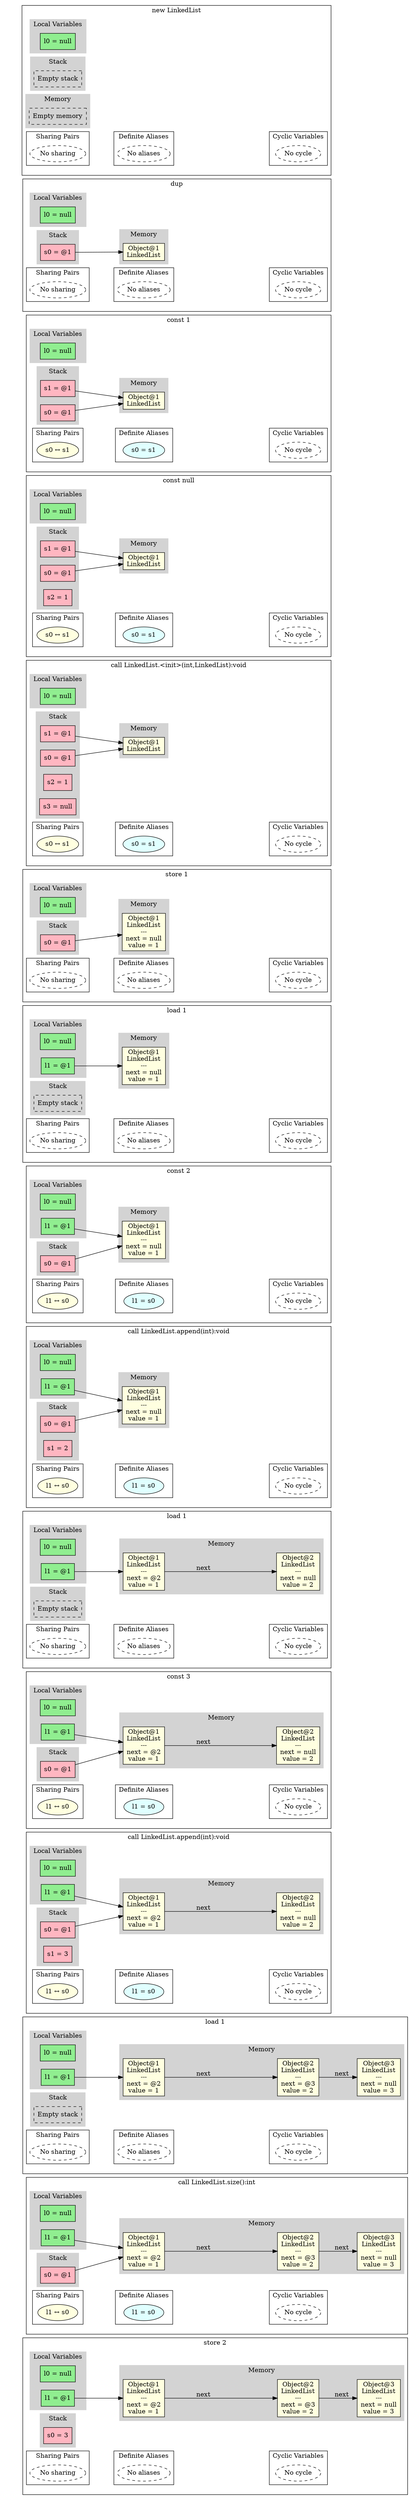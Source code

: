 digraph MemoryGraph {
 node [shape=box, style=filled, fillcolor=lightblue];
 rankdir=LR;

 // Invisible anchor subgraph
 subgraph cluster_anchor {
 style=invis;
 anchor [style=invis, shape=point, width=0, height=0];
 }

 // Starting point for subgraph ordering
 anchor_start [style=invis, shape=point];

 anchor_57148370827739 [style=invis, shape=point];
 anchor_start -> anchor_57148370827739 [style=invis];
 anchor_start = anchor_57148370827739;

 subgraph cluster_57148370827739 {
 anchor_57148370827739 [style=invis];
 label="new LinkedList";
 subgraph cluster_locals_57148370827739 {
 label="Local Variables";
 style=filled;
 color=lightgrey;
 node [style=filled, fillcolor=lightgreen];
 "l0_57148370827739" [label="l0 = null"];
 }

 subgraph cluster_stack_57148370827739 {
 label="Stack";
 style=filled;
 color=lightgrey;
 node [style=filled, fillcolor=lightpink];
 "empty_stack_57148370827739" [label="Empty stack", style=dashed, fillcolor=white];
 }

 subgraph cluster_memory_57148370827739 {
 label="Memory";
 style=filled;
 color=lightgrey;
 node [style=filled, fillcolor=lightyellow];
 "empty_memory_57148370827739" [label="Empty memory", style=dashed, fillcolor=white];
 }


 // Sharing pairs
 subgraph cluster_sharing_57148370827739 {
 label="Sharing Pairs";
 node [shape=ellipse, style=filled, fillcolor=lightyellow];
 "empty_sharing_57148370827739" [label="No sharing", style=dashed, fillcolor=white];
 }

    // Alias pairs
    subgraph cluster_aliases_57148370827739 {
      label="Definite Aliases";
      node [shape=ellipse, style=filled, fillcolor=lightcyan];
      "empty_alias_57148370827739" [label="No aliases", style=dashed, fillcolor=white];
    }

 // Cyclic variables
 subgraph cluster_cyclic_57148370827739 {
 label="Cyclic Variables";
 node [shape=ellipse];
 "empty_cyclic_57148370827739" [label="No cycle", style=dashed, fillcolor=white];
 }
 // Invisible edge for horizontal alignment
 "empty_sharing_57148370827739" -> "empty_alias_57148370827739" [style=invis, weight=10];
 // Invisible edge for horizontal alignment
 "empty_alias_57148370827739" -> "empty_cyclic_57148370827739" [style=invis, weight=10];
 }
 anchor_57148372139760 [style=invis, shape=point];
 anchor_start -> anchor_57148372139760 [style=invis];
 anchor_start = anchor_57148372139760;

 subgraph cluster_57148372139760 {
 anchor_57148372139760 [style=invis];
 label="dup";
 subgraph cluster_locals_57148372139760 {
 label="Local Variables";
 style=filled;
 color=lightgrey;
 node [style=filled, fillcolor=lightgreen];
 "l0_57148372139760" [label="l0 = null"];
 }

 subgraph cluster_stack_57148372139760 {
 label="Stack";
 style=filled;
 color=lightgrey;
 node [style=filled, fillcolor=lightpink];
 "s0_57148372139760" [label="s0 = @1"];
 }

 subgraph cluster_memory_57148372139760 {
 label="Memory";
 style=filled;
 color=lightgrey;
 node [style=filled, fillcolor=lightyellow];
 "obj1_57148372139760" [label="Object@1\nLinkedList"];
 }

 "s0_57148372139760" -> "obj1_57148372139760";

 // Sharing pairs
 subgraph cluster_sharing_57148372139760 {
 label="Sharing Pairs";
 node [shape=ellipse, style=filled, fillcolor=lightyellow];
 "empty_sharing_57148372139760" [label="No sharing", style=dashed, fillcolor=white];
 }

    // Alias pairs
    subgraph cluster_aliases_57148372139760 {
      label="Definite Aliases";
      node [shape=ellipse, style=filled, fillcolor=lightcyan];
      "empty_alias_57148372139760" [label="No aliases", style=dashed, fillcolor=white];
    }

 // Cyclic variables
 subgraph cluster_cyclic_57148372139760 {
 label="Cyclic Variables";
 node [shape=ellipse];
 "empty_cyclic_57148372139760" [label="No cycle", style=dashed, fillcolor=white];
 }
 // Invisible edge for horizontal alignment
 "empty_sharing_57148372139760" -> "empty_alias_57148372139760" [style=invis, weight=10];
 // Invisible edge for horizontal alignment
 "empty_alias_57148372139760" -> "empty_cyclic_57148372139760" [style=invis, weight=10];
 }
 anchor_57148373016938 [style=invis, shape=point];
 anchor_start -> anchor_57148373016938 [style=invis];
 anchor_start = anchor_57148373016938;

 subgraph cluster_57148373016938 {
 anchor_57148373016938 [style=invis];
 label="const 1";
 subgraph cluster_locals_57148373016938 {
 label="Local Variables";
 style=filled;
 color=lightgrey;
 node [style=filled, fillcolor=lightgreen];
 "l0_57148373016938" [label="l0 = null"];
 }

 subgraph cluster_stack_57148373016938 {
 label="Stack";
 style=filled;
 color=lightgrey;
 node [style=filled, fillcolor=lightpink];
 "s0_57148373016938" [label="s0 = @1"];
 "s1_57148373016938" [label="s1 = @1"];
 }

 subgraph cluster_memory_57148373016938 {
 label="Memory";
 style=filled;
 color=lightgrey;
 node [style=filled, fillcolor=lightyellow];
 "obj1_57148373016938" [label="Object@1\nLinkedList"];
 }

 "s0_57148373016938" -> "obj1_57148373016938";
 "s1_57148373016938" -> "obj1_57148373016938";

 // Sharing pairs
 subgraph cluster_sharing_57148373016938 {
 label="Sharing Pairs";
 node [shape=ellipse, style=filled, fillcolor=lightyellow];
 "pair0_57148373016938" [label="s0 ↔ s1"];
 }

    // Alias pairs
    subgraph cluster_aliases_57148373016938 {
      label="Definite Aliases";
      node [shape=ellipse, style=filled, fillcolor=lightcyan];
      "alias0_57148373016938" [label="s0 = s1"];
    }

 // Cyclic variables
 subgraph cluster_cyclic_57148373016938 {
 label="Cyclic Variables";
 node [shape=ellipse];
 "empty_cyclic_57148373016938" [label="No cycle", style=dashed, fillcolor=white];
 }
 // Invisible edge for horizontal alignment
 "pair0_57148373016938" -> "alias0_57148373016938" [style=invis, weight=10];
 // Invisible edge for horizontal alignment
 "alias0_57148373016938" -> "empty_cyclic_57148373016938" [style=invis, weight=10];
 }
 anchor_57148378845990 [style=invis, shape=point];
 anchor_start -> anchor_57148378845990 [style=invis];
 anchor_start = anchor_57148378845990;

 subgraph cluster_57148378845990 {
 anchor_57148378845990 [style=invis];
 label="const null";
 subgraph cluster_locals_57148378845990 {
 label="Local Variables";
 style=filled;
 color=lightgrey;
 node [style=filled, fillcolor=lightgreen];
 "l0_57148378845990" [label="l0 = null"];
 }

 subgraph cluster_stack_57148378845990 {
 label="Stack";
 style=filled;
 color=lightgrey;
 node [style=filled, fillcolor=lightpink];
 "s0_57148378845990" [label="s0 = @1"];
 "s1_57148378845990" [label="s1 = @1"];
 "s2_57148378845990" [label="s2 = 1"];
 }

 subgraph cluster_memory_57148378845990 {
 label="Memory";
 style=filled;
 color=lightgrey;
 node [style=filled, fillcolor=lightyellow];
 "obj1_57148378845990" [label="Object@1\nLinkedList"];
 }

 "s0_57148378845990" -> "obj1_57148378845990";
 "s1_57148378845990" -> "obj1_57148378845990";

 // Sharing pairs
 subgraph cluster_sharing_57148378845990 {
 label="Sharing Pairs";
 node [shape=ellipse, style=filled, fillcolor=lightyellow];
 "pair0_57148378845990" [label="s0 ↔ s1"];
 }

    // Alias pairs
    subgraph cluster_aliases_57148378845990 {
      label="Definite Aliases";
      node [shape=ellipse, style=filled, fillcolor=lightcyan];
      "alias0_57148378845990" [label="s0 = s1"];
    }

 // Cyclic variables
 subgraph cluster_cyclic_57148378845990 {
 label="Cyclic Variables";
 node [shape=ellipse];
 "empty_cyclic_57148378845990" [label="No cycle", style=dashed, fillcolor=white];
 }
 // Invisible edge for horizontal alignment
 "pair0_57148378845990" -> "alias0_57148378845990" [style=invis, weight=10];
 // Invisible edge for horizontal alignment
 "alias0_57148378845990" -> "empty_cyclic_57148378845990" [style=invis, weight=10];
 }
 anchor_57148404108548 [style=invis, shape=point];
 anchor_start -> anchor_57148404108548 [style=invis];
 anchor_start = anchor_57148404108548;

 subgraph cluster_57148404108548 {
 anchor_57148404108548 [style=invis];
 label="call LinkedList.<init>(int,LinkedList):void";
 subgraph cluster_locals_57148404108548 {
 label="Local Variables";
 style=filled;
 color=lightgrey;
 node [style=filled, fillcolor=lightgreen];
 "l0_57148404108548" [label="l0 = null"];
 }

 subgraph cluster_stack_57148404108548 {
 label="Stack";
 style=filled;
 color=lightgrey;
 node [style=filled, fillcolor=lightpink];
 "s0_57148404108548" [label="s0 = @1"];
 "s1_57148404108548" [label="s1 = @1"];
 "s2_57148404108548" [label="s2 = 1"];
 "s3_57148404108548" [label="s3 = null"];
 }

 subgraph cluster_memory_57148404108548 {
 label="Memory";
 style=filled;
 color=lightgrey;
 node [style=filled, fillcolor=lightyellow];
 "obj1_57148404108548" [label="Object@1\nLinkedList"];
 }

 "s0_57148404108548" -> "obj1_57148404108548";
 "s1_57148404108548" -> "obj1_57148404108548";

 // Sharing pairs
 subgraph cluster_sharing_57148404108548 {
 label="Sharing Pairs";
 node [shape=ellipse, style=filled, fillcolor=lightyellow];
 "pair0_57148404108548" [label="s0 ↔ s1"];
 }

    // Alias pairs
    subgraph cluster_aliases_57148404108548 {
      label="Definite Aliases";
      node [shape=ellipse, style=filled, fillcolor=lightcyan];
      "alias0_57148404108548" [label="s0 = s1"];
    }

 // Cyclic variables
 subgraph cluster_cyclic_57148404108548 {
 label="Cyclic Variables";
 node [shape=ellipse];
 "empty_cyclic_57148404108548" [label="No cycle", style=dashed, fillcolor=white];
 }
 // Invisible edge for horizontal alignment
 "pair0_57148404108548" -> "alias0_57148404108548" [style=invis, weight=10];
 // Invisible edge for horizontal alignment
 "alias0_57148404108548" -> "empty_cyclic_57148404108548" [style=invis, weight=10];
 }
 anchor_57148409169170 [style=invis, shape=point];
 anchor_start -> anchor_57148409169170 [style=invis];
 anchor_start = anchor_57148409169170;

 subgraph cluster_57148409169170 {
 anchor_57148409169170 [style=invis];
 label="store 1";
 subgraph cluster_locals_57148409169170 {
 label="Local Variables";
 style=filled;
 color=lightgrey;
 node [style=filled, fillcolor=lightgreen];
 "l0_57148409169170" [label="l0 = null"];
 }

 subgraph cluster_stack_57148409169170 {
 label="Stack";
 style=filled;
 color=lightgrey;
 node [style=filled, fillcolor=lightpink];
 "s0_57148409169170" [label="s0 = @1"];
 }

 subgraph cluster_memory_57148409169170 {
 label="Memory";
 style=filled;
 color=lightgrey;
 node [style=filled, fillcolor=lightyellow];
 "obj1_57148409169170" [label="Object@1\nLinkedList\n---\nnext = null\nvalue = 1\n"];
 }

 "s0_57148409169170" -> "obj1_57148409169170";

 // Sharing pairs
 subgraph cluster_sharing_57148409169170 {
 label="Sharing Pairs";
 node [shape=ellipse, style=filled, fillcolor=lightyellow];
 "empty_sharing_57148409169170" [label="No sharing", style=dashed, fillcolor=white];
 }

    // Alias pairs
    subgraph cluster_aliases_57148409169170 {
      label="Definite Aliases";
      node [shape=ellipse, style=filled, fillcolor=lightcyan];
      "empty_alias_57148409169170" [label="No aliases", style=dashed, fillcolor=white];
    }

 // Cyclic variables
 subgraph cluster_cyclic_57148409169170 {
 label="Cyclic Variables";
 node [shape=ellipse];
 "empty_cyclic_57148409169170" [label="No cycle", style=dashed, fillcolor=white];
 }
 // Invisible edge for horizontal alignment
 "empty_sharing_57148409169170" -> "empty_alias_57148409169170" [style=invis, weight=10];
 // Invisible edge for horizontal alignment
 "empty_alias_57148409169170" -> "empty_cyclic_57148409169170" [style=invis, weight=10];
 }
 anchor_57148412958470 [style=invis, shape=point];
 anchor_start -> anchor_57148412958470 [style=invis];
 anchor_start = anchor_57148412958470;

 subgraph cluster_57148412958470 {
 anchor_57148412958470 [style=invis];
 label="load 1";
 subgraph cluster_locals_57148412958470 {
 label="Local Variables";
 style=filled;
 color=lightgrey;
 node [style=filled, fillcolor=lightgreen];
 "l0_57148412958470" [label="l0 = null"];
 "l1_57148412958470" [label="l1 = @1"];
 }

 subgraph cluster_stack_57148412958470 {
 label="Stack";
 style=filled;
 color=lightgrey;
 node [style=filled, fillcolor=lightpink];
 "empty_stack_57148412958470" [label="Empty stack", style=dashed, fillcolor=white];
 }

 subgraph cluster_memory_57148412958470 {
 label="Memory";
 style=filled;
 color=lightgrey;
 node [style=filled, fillcolor=lightyellow];
 "obj1_57148412958470" [label="Object@1\nLinkedList\n---\nnext = null\nvalue = 1\n"];
 }

 "l1_57148412958470" -> "obj1_57148412958470";

 // Sharing pairs
 subgraph cluster_sharing_57148412958470 {
 label="Sharing Pairs";
 node [shape=ellipse, style=filled, fillcolor=lightyellow];
 "empty_sharing_57148412958470" [label="No sharing", style=dashed, fillcolor=white];
 }

    // Alias pairs
    subgraph cluster_aliases_57148412958470 {
      label="Definite Aliases";
      node [shape=ellipse, style=filled, fillcolor=lightcyan];
      "empty_alias_57148412958470" [label="No aliases", style=dashed, fillcolor=white];
    }

 // Cyclic variables
 subgraph cluster_cyclic_57148412958470 {
 label="Cyclic Variables";
 node [shape=ellipse];
 "empty_cyclic_57148412958470" [label="No cycle", style=dashed, fillcolor=white];
 }
 // Invisible edge for horizontal alignment
 "empty_sharing_57148412958470" -> "empty_alias_57148412958470" [style=invis, weight=10];
 // Invisible edge for horizontal alignment
 "empty_alias_57148412958470" -> "empty_cyclic_57148412958470" [style=invis, weight=10];
 }
 anchor_57148417854004 [style=invis, shape=point];
 anchor_start -> anchor_57148417854004 [style=invis];
 anchor_start = anchor_57148417854004;

 subgraph cluster_57148417854004 {
 anchor_57148417854004 [style=invis];
 label="const 2";
 subgraph cluster_locals_57148417854004 {
 label="Local Variables";
 style=filled;
 color=lightgrey;
 node [style=filled, fillcolor=lightgreen];
 "l0_57148417854004" [label="l0 = null"];
 "l1_57148417854004" [label="l1 = @1"];
 }

 subgraph cluster_stack_57148417854004 {
 label="Stack";
 style=filled;
 color=lightgrey;
 node [style=filled, fillcolor=lightpink];
 "s0_57148417854004" [label="s0 = @1"];
 }

 subgraph cluster_memory_57148417854004 {
 label="Memory";
 style=filled;
 color=lightgrey;
 node [style=filled, fillcolor=lightyellow];
 "obj1_57148417854004" [label="Object@1\nLinkedList\n---\nnext = null\nvalue = 1\n"];
 }

 "l1_57148417854004" -> "obj1_57148417854004";
 "s0_57148417854004" -> "obj1_57148417854004";

 // Sharing pairs
 subgraph cluster_sharing_57148417854004 {
 label="Sharing Pairs";
 node [shape=ellipse, style=filled, fillcolor=lightyellow];
 "pair0_57148417854004" [label="l1 ↔ s0"];
 }

    // Alias pairs
    subgraph cluster_aliases_57148417854004 {
      label="Definite Aliases";
      node [shape=ellipse, style=filled, fillcolor=lightcyan];
      "alias0_57148417854004" [label="l1 = s0"];
    }

 // Cyclic variables
 subgraph cluster_cyclic_57148417854004 {
 label="Cyclic Variables";
 node [shape=ellipse];
 "empty_cyclic_57148417854004" [label="No cycle", style=dashed, fillcolor=white];
 }
 // Invisible edge for horizontal alignment
 "pair0_57148417854004" -> "alias0_57148417854004" [style=invis, weight=10];
 // Invisible edge for horizontal alignment
 "alias0_57148417854004" -> "empty_cyclic_57148417854004" [style=invis, weight=10];
 }
 anchor_57148490763959 [style=invis, shape=point];
 anchor_start -> anchor_57148490763959 [style=invis];
 anchor_start = anchor_57148490763959;

 subgraph cluster_57148490763959 {
 anchor_57148490763959 [style=invis];
 label="call LinkedList.append(int):void";
 subgraph cluster_locals_57148490763959 {
 label="Local Variables";
 style=filled;
 color=lightgrey;
 node [style=filled, fillcolor=lightgreen];
 "l0_57148490763959" [label="l0 = null"];
 "l1_57148490763959" [label="l1 = @1"];
 }

 subgraph cluster_stack_57148490763959 {
 label="Stack";
 style=filled;
 color=lightgrey;
 node [style=filled, fillcolor=lightpink];
 "s0_57148490763959" [label="s0 = @1"];
 "s1_57148490763959" [label="s1 = 2"];
 }

 subgraph cluster_memory_57148490763959 {
 label="Memory";
 style=filled;
 color=lightgrey;
 node [style=filled, fillcolor=lightyellow];
 "obj1_57148490763959" [label="Object@1\nLinkedList\n---\nnext = null\nvalue = 1\n"];
 }

 "l1_57148490763959" -> "obj1_57148490763959";
 "s0_57148490763959" -> "obj1_57148490763959";

 // Sharing pairs
 subgraph cluster_sharing_57148490763959 {
 label="Sharing Pairs";
 node [shape=ellipse, style=filled, fillcolor=lightyellow];
 "pair0_57148490763959" [label="l1 ↔ s0"];
 }

    // Alias pairs
    subgraph cluster_aliases_57148490763959 {
      label="Definite Aliases";
      node [shape=ellipse, style=filled, fillcolor=lightcyan];
      "alias0_57148490763959" [label="l1 = s0"];
    }

 // Cyclic variables
 subgraph cluster_cyclic_57148490763959 {
 label="Cyclic Variables";
 node [shape=ellipse];
 "empty_cyclic_57148490763959" [label="No cycle", style=dashed, fillcolor=white];
 }
 // Invisible edge for horizontal alignment
 "pair0_57148490763959" -> "alias0_57148490763959" [style=invis, weight=10];
 // Invisible edge for horizontal alignment
 "alias0_57148490763959" -> "empty_cyclic_57148490763959" [style=invis, weight=10];
 }
 anchor_57148495284133 [style=invis, shape=point];
 anchor_start -> anchor_57148495284133 [style=invis];
 anchor_start = anchor_57148495284133;

 subgraph cluster_57148495284133 {
 anchor_57148495284133 [style=invis];
 label="load 1";
 subgraph cluster_locals_57148495284133 {
 label="Local Variables";
 style=filled;
 color=lightgrey;
 node [style=filled, fillcolor=lightgreen];
 "l0_57148495284133" [label="l0 = null"];
 "l1_57148495284133" [label="l1 = @1"];
 }

 subgraph cluster_stack_57148495284133 {
 label="Stack";
 style=filled;
 color=lightgrey;
 node [style=filled, fillcolor=lightpink];
 "empty_stack_57148495284133" [label="Empty stack", style=dashed, fillcolor=white];
 }

 subgraph cluster_memory_57148495284133 {
 label="Memory";
 style=filled;
 color=lightgrey;
 node [style=filled, fillcolor=lightyellow];
 "obj1_57148495284133" [label="Object@1\nLinkedList\n---\nnext = @2\nvalue = 1\n"];
 "obj2_57148495284133" [label="Object@2\nLinkedList\n---\nnext = null\nvalue = 2\n"];
 }

 "l1_57148495284133" -> "obj1_57148495284133";
 "obj1_57148495284133" -> "obj2_57148495284133" [label="next"];

 // Sharing pairs
 subgraph cluster_sharing_57148495284133 {
 label="Sharing Pairs";
 node [shape=ellipse, style=filled, fillcolor=lightyellow];
 "empty_sharing_57148495284133" [label="No sharing", style=dashed, fillcolor=white];
 }

    // Alias pairs
    subgraph cluster_aliases_57148495284133 {
      label="Definite Aliases";
      node [shape=ellipse, style=filled, fillcolor=lightcyan];
      "empty_alias_57148495284133" [label="No aliases", style=dashed, fillcolor=white];
    }

 // Cyclic variables
 subgraph cluster_cyclic_57148495284133 {
 label="Cyclic Variables";
 node [shape=ellipse];
 "empty_cyclic_57148495284133" [label="No cycle", style=dashed, fillcolor=white];
 }
 // Invisible edge for horizontal alignment
 "empty_sharing_57148495284133" -> "empty_alias_57148495284133" [style=invis, weight=10];
 // Invisible edge for horizontal alignment
 "empty_alias_57148495284133" -> "empty_cyclic_57148495284133" [style=invis, weight=10];
 }
 anchor_57148498630739 [style=invis, shape=point];
 anchor_start -> anchor_57148498630739 [style=invis];
 anchor_start = anchor_57148498630739;

 subgraph cluster_57148498630739 {
 anchor_57148498630739 [style=invis];
 label="const 3";
 subgraph cluster_locals_57148498630739 {
 label="Local Variables";
 style=filled;
 color=lightgrey;
 node [style=filled, fillcolor=lightgreen];
 "l0_57148498630739" [label="l0 = null"];
 "l1_57148498630739" [label="l1 = @1"];
 }

 subgraph cluster_stack_57148498630739 {
 label="Stack";
 style=filled;
 color=lightgrey;
 node [style=filled, fillcolor=lightpink];
 "s0_57148498630739" [label="s0 = @1"];
 }

 subgraph cluster_memory_57148498630739 {
 label="Memory";
 style=filled;
 color=lightgrey;
 node [style=filled, fillcolor=lightyellow];
 "obj1_57148498630739" [label="Object@1\nLinkedList\n---\nnext = @2\nvalue = 1\n"];
 "obj2_57148498630739" [label="Object@2\nLinkedList\n---\nnext = null\nvalue = 2\n"];
 }

 "l1_57148498630739" -> "obj1_57148498630739";
 "s0_57148498630739" -> "obj1_57148498630739";
 "obj1_57148498630739" -> "obj2_57148498630739" [label="next"];

 // Sharing pairs
 subgraph cluster_sharing_57148498630739 {
 label="Sharing Pairs";
 node [shape=ellipse, style=filled, fillcolor=lightyellow];
 "pair0_57148498630739" [label="l1 ↔ s0"];
 }

    // Alias pairs
    subgraph cluster_aliases_57148498630739 {
      label="Definite Aliases";
      node [shape=ellipse, style=filled, fillcolor=lightcyan];
      "alias0_57148498630739" [label="l1 = s0"];
    }

 // Cyclic variables
 subgraph cluster_cyclic_57148498630739 {
 label="Cyclic Variables";
 node [shape=ellipse];
 "empty_cyclic_57148498630739" [label="No cycle", style=dashed, fillcolor=white];
 }
 // Invisible edge for horizontal alignment
 "pair0_57148498630739" -> "alias0_57148498630739" [style=invis, weight=10];
 // Invisible edge for horizontal alignment
 "alias0_57148498630739" -> "empty_cyclic_57148498630739" [style=invis, weight=10];
 }
 anchor_57148580235295 [style=invis, shape=point];
 anchor_start -> anchor_57148580235295 [style=invis];
 anchor_start = anchor_57148580235295;

 subgraph cluster_57148580235295 {
 anchor_57148580235295 [style=invis];
 label="call LinkedList.append(int):void";
 subgraph cluster_locals_57148580235295 {
 label="Local Variables";
 style=filled;
 color=lightgrey;
 node [style=filled, fillcolor=lightgreen];
 "l0_57148580235295" [label="l0 = null"];
 "l1_57148580235295" [label="l1 = @1"];
 }

 subgraph cluster_stack_57148580235295 {
 label="Stack";
 style=filled;
 color=lightgrey;
 node [style=filled, fillcolor=lightpink];
 "s0_57148580235295" [label="s0 = @1"];
 "s1_57148580235295" [label="s1 = 3"];
 }

 subgraph cluster_memory_57148580235295 {
 label="Memory";
 style=filled;
 color=lightgrey;
 node [style=filled, fillcolor=lightyellow];
 "obj1_57148580235295" [label="Object@1\nLinkedList\n---\nnext = @2\nvalue = 1\n"];
 "obj2_57148580235295" [label="Object@2\nLinkedList\n---\nnext = null\nvalue = 2\n"];
 }

 "l1_57148580235295" -> "obj1_57148580235295";
 "s0_57148580235295" -> "obj1_57148580235295";
 "obj1_57148580235295" -> "obj2_57148580235295" [label="next"];

 // Sharing pairs
 subgraph cluster_sharing_57148580235295 {
 label="Sharing Pairs";
 node [shape=ellipse, style=filled, fillcolor=lightyellow];
 "pair0_57148580235295" [label="l1 ↔ s0"];
 }

    // Alias pairs
    subgraph cluster_aliases_57148580235295 {
      label="Definite Aliases";
      node [shape=ellipse, style=filled, fillcolor=lightcyan];
      "alias0_57148580235295" [label="l1 = s0"];
    }

 // Cyclic variables
 subgraph cluster_cyclic_57148580235295 {
 label="Cyclic Variables";
 node [shape=ellipse];
 "empty_cyclic_57148580235295" [label="No cycle", style=dashed, fillcolor=white];
 }
 // Invisible edge for horizontal alignment
 "pair0_57148580235295" -> "alias0_57148580235295" [style=invis, weight=10];
 // Invisible edge for horizontal alignment
 "alias0_57148580235295" -> "empty_cyclic_57148580235295" [style=invis, weight=10];
 }
 anchor_57148582139405 [style=invis, shape=point];
 anchor_start -> anchor_57148582139405 [style=invis];
 anchor_start = anchor_57148582139405;

 subgraph cluster_57148582139405 {
 anchor_57148582139405 [style=invis];
 label="load 1";
 subgraph cluster_locals_57148582139405 {
 label="Local Variables";
 style=filled;
 color=lightgrey;
 node [style=filled, fillcolor=lightgreen];
 "l0_57148582139405" [label="l0 = null"];
 "l1_57148582139405" [label="l1 = @1"];
 }

 subgraph cluster_stack_57148582139405 {
 label="Stack";
 style=filled;
 color=lightgrey;
 node [style=filled, fillcolor=lightpink];
 "empty_stack_57148582139405" [label="Empty stack", style=dashed, fillcolor=white];
 }

 subgraph cluster_memory_57148582139405 {
 label="Memory";
 style=filled;
 color=lightgrey;
 node [style=filled, fillcolor=lightyellow];
 "obj1_57148582139405" [label="Object@1\nLinkedList\n---\nnext = @2\nvalue = 1\n"];
 "obj2_57148582139405" [label="Object@2\nLinkedList\n---\nnext = @3\nvalue = 2\n"];
 "obj3_57148582139405" [label="Object@3\nLinkedList\n---\nnext = null\nvalue = 3\n"];
 }

 "l1_57148582139405" -> "obj1_57148582139405";
 "obj1_57148582139405" -> "obj2_57148582139405" [label="next"];
 "obj2_57148582139405" -> "obj3_57148582139405" [label="next"];

 // Sharing pairs
 subgraph cluster_sharing_57148582139405 {
 label="Sharing Pairs";
 node [shape=ellipse, style=filled, fillcolor=lightyellow];
 "empty_sharing_57148582139405" [label="No sharing", style=dashed, fillcolor=white];
 }

    // Alias pairs
    subgraph cluster_aliases_57148582139405 {
      label="Definite Aliases";
      node [shape=ellipse, style=filled, fillcolor=lightcyan];
      "empty_alias_57148582139405" [label="No aliases", style=dashed, fillcolor=white];
    }

 // Cyclic variables
 subgraph cluster_cyclic_57148582139405 {
 label="Cyclic Variables";
 node [shape=ellipse];
 "empty_cyclic_57148582139405" [label="No cycle", style=dashed, fillcolor=white];
 }
 // Invisible edge for horizontal alignment
 "empty_sharing_57148582139405" -> "empty_alias_57148582139405" [style=invis, weight=10];
 // Invisible edge for horizontal alignment
 "empty_alias_57148582139405" -> "empty_cyclic_57148582139405" [style=invis, weight=10];
 }
 anchor_57148713418266 [style=invis, shape=point];
 anchor_start -> anchor_57148713418266 [style=invis];
 anchor_start = anchor_57148713418266;

 subgraph cluster_57148713418266 {
 anchor_57148713418266 [style=invis];
 label="call LinkedList.size():int";
 subgraph cluster_locals_57148713418266 {
 label="Local Variables";
 style=filled;
 color=lightgrey;
 node [style=filled, fillcolor=lightgreen];
 "l0_57148713418266" [label="l0 = null"];
 "l1_57148713418266" [label="l1 = @1"];
 }

 subgraph cluster_stack_57148713418266 {
 label="Stack";
 style=filled;
 color=lightgrey;
 node [style=filled, fillcolor=lightpink];
 "s0_57148713418266" [label="s0 = @1"];
 }

 subgraph cluster_memory_57148713418266 {
 label="Memory";
 style=filled;
 color=lightgrey;
 node [style=filled, fillcolor=lightyellow];
 "obj1_57148713418266" [label="Object@1\nLinkedList\n---\nnext = @2\nvalue = 1\n"];
 "obj2_57148713418266" [label="Object@2\nLinkedList\n---\nnext = @3\nvalue = 2\n"];
 "obj3_57148713418266" [label="Object@3\nLinkedList\n---\nnext = null\nvalue = 3\n"];
 }

 "l1_57148713418266" -> "obj1_57148713418266";
 "s0_57148713418266" -> "obj1_57148713418266";
 "obj1_57148713418266" -> "obj2_57148713418266" [label="next"];
 "obj2_57148713418266" -> "obj3_57148713418266" [label="next"];

 // Sharing pairs
 subgraph cluster_sharing_57148713418266 {
 label="Sharing Pairs";
 node [shape=ellipse, style=filled, fillcolor=lightyellow];
 "pair0_57148713418266" [label="l1 ↔ s0"];
 }

    // Alias pairs
    subgraph cluster_aliases_57148713418266 {
      label="Definite Aliases";
      node [shape=ellipse, style=filled, fillcolor=lightcyan];
      "alias0_57148713418266" [label="l1 = s0"];
    }

 // Cyclic variables
 subgraph cluster_cyclic_57148713418266 {
 label="Cyclic Variables";
 node [shape=ellipse];
 "empty_cyclic_57148713418266" [label="No cycle", style=dashed, fillcolor=white];
 }
 // Invisible edge for horizontal alignment
 "pair0_57148713418266" -> "alias0_57148713418266" [style=invis, weight=10];
 // Invisible edge for horizontal alignment
 "alias0_57148713418266" -> "empty_cyclic_57148713418266" [style=invis, weight=10];
 }
 anchor_57148714974308 [style=invis, shape=point];
 anchor_start -> anchor_57148714974308 [style=invis];
 anchor_start = anchor_57148714974308;

 subgraph cluster_57148714974308 {
 anchor_57148714974308 [style=invis];
 label="store 2";
 subgraph cluster_locals_57148714974308 {
 label="Local Variables";
 style=filled;
 color=lightgrey;
 node [style=filled, fillcolor=lightgreen];
 "l0_57148714974308" [label="l0 = null"];
 "l1_57148714974308" [label="l1 = @1"];
 }

 subgraph cluster_stack_57148714974308 {
 label="Stack";
 style=filled;
 color=lightgrey;
 node [style=filled, fillcolor=lightpink];
 "s0_57148714974308" [label="s0 = 3"];
 }

 subgraph cluster_memory_57148714974308 {
 label="Memory";
 style=filled;
 color=lightgrey;
 node [style=filled, fillcolor=lightyellow];
 "obj1_57148714974308" [label="Object@1\nLinkedList\n---\nnext = @2\nvalue = 1\n"];
 "obj2_57148714974308" [label="Object@2\nLinkedList\n---\nnext = @3\nvalue = 2\n"];
 "obj3_57148714974308" [label="Object@3\nLinkedList\n---\nnext = null\nvalue = 3\n"];
 }

 "l1_57148714974308" -> "obj1_57148714974308";
 "obj1_57148714974308" -> "obj2_57148714974308" [label="next"];
 "obj2_57148714974308" -> "obj3_57148714974308" [label="next"];

 // Sharing pairs
 subgraph cluster_sharing_57148714974308 {
 label="Sharing Pairs";
 node [shape=ellipse, style=filled, fillcolor=lightyellow];
 "empty_sharing_57148714974308" [label="No sharing", style=dashed, fillcolor=white];
 }

    // Alias pairs
    subgraph cluster_aliases_57148714974308 {
      label="Definite Aliases";
      node [shape=ellipse, style=filled, fillcolor=lightcyan];
      "empty_alias_57148714974308" [label="No aliases", style=dashed, fillcolor=white];
    }

 // Cyclic variables
 subgraph cluster_cyclic_57148714974308 {
 label="Cyclic Variables";
 node [shape=ellipse];
 "empty_cyclic_57148714974308" [label="No cycle", style=dashed, fillcolor=white];
 }
 // Invisible edge for horizontal alignment
 "empty_sharing_57148714974308" -> "empty_alias_57148714974308" [style=invis, weight=10];
 // Invisible edge for horizontal alignment
 "empty_alias_57148714974308" -> "empty_cyclic_57148714974308" [style=invis, weight=10];
 }
}
